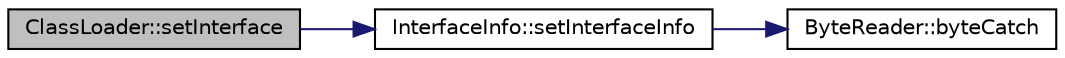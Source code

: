digraph "ClassLoader::setInterface"
{
  edge [fontname="Helvetica",fontsize="10",labelfontname="Helvetica",labelfontsize="10"];
  node [fontname="Helvetica",fontsize="10",shape=record];
  rankdir="LR";
  Node1 [label="ClassLoader::setInterface",height=0.2,width=0.4,color="black", fillcolor="grey75", style="filled", fontcolor="black"];
  Node1 -> Node2 [color="midnightblue",fontsize="10",style="solid",fontname="Helvetica"];
  Node2 [label="InterfaceInfo::setInterfaceInfo",height=0.2,width=0.4,color="black", fillcolor="white", style="filled",URL="$class_interface_info.html#a9fa9166bbfee8837d611da9a88d1ba67"];
  Node2 -> Node3 [color="midnightblue",fontsize="10",style="solid",fontname="Helvetica"];
  Node3 [label="ByteReader::byteCatch",height=0.2,width=0.4,color="black", fillcolor="white", style="filled",URL="$class_byte_reader.html#ae570748805994596f51ae033183935d7"];
}
